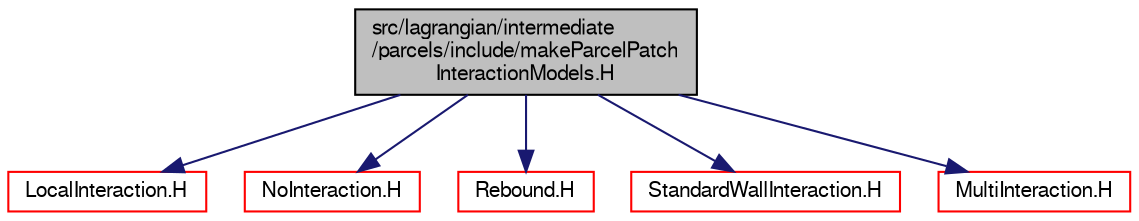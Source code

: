 digraph "src/lagrangian/intermediate/parcels/include/makeParcelPatchInteractionModels.H"
{
  bgcolor="transparent";
  edge [fontname="FreeSans",fontsize="10",labelfontname="FreeSans",labelfontsize="10"];
  node [fontname="FreeSans",fontsize="10",shape=record];
  Node0 [label="src/lagrangian/intermediate\l/parcels/include/makeParcelPatch\lInteractionModels.H",height=0.2,width=0.4,color="black", fillcolor="grey75", style="filled", fontcolor="black"];
  Node0 -> Node1 [color="midnightblue",fontsize="10",style="solid",fontname="FreeSans"];
  Node1 [label="LocalInteraction.H",height=0.2,width=0.4,color="red",URL="$a05927.html"];
  Node0 -> Node246 [color="midnightblue",fontsize="10",style="solid",fontname="FreeSans"];
  Node246 [label="NoInteraction.H",height=0.2,width=0.4,color="red",URL="$a05951.html"];
  Node0 -> Node247 [color="midnightblue",fontsize="10",style="solid",fontname="FreeSans"];
  Node247 [label="Rebound.H",height=0.2,width=0.4,color="red",URL="$a05966.html"];
  Node0 -> Node248 [color="midnightblue",fontsize="10",style="solid",fontname="FreeSans"];
  Node248 [label="StandardWallInteraction.H",height=0.2,width=0.4,color="red",URL="$a05972.html"];
  Node0 -> Node249 [color="midnightblue",fontsize="10",style="solid",fontname="FreeSans"];
  Node249 [label="MultiInteraction.H",height=0.2,width=0.4,color="red",URL="$a05945.html"];
}

